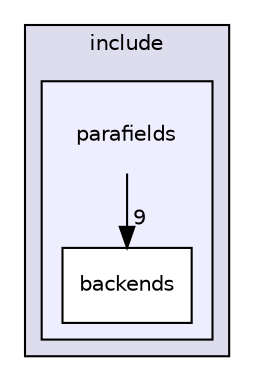 digraph "parafields" {
  compound=true
  node [ fontsize="10", fontname="Helvetica"];
  edge [ labelfontsize="10", labelfontname="Helvetica"];
  subgraph clusterdir_d44c64559bbebec7f509842c48db8b23 {
    graph [ bgcolor="#ddddee", pencolor="black", label="include" fontname="Helvetica", fontsize="10", URL="dir_d44c64559bbebec7f509842c48db8b23.html"]
  subgraph clusterdir_f1cf9fff43a340b5fb1246d6efff32e0 {
    graph [ bgcolor="#eeeeff", pencolor="black", label="" URL="dir_f1cf9fff43a340b5fb1246d6efff32e0.html"];
    dir_f1cf9fff43a340b5fb1246d6efff32e0 [shape=plaintext label="parafields"];
  dir_ea9e5c827facd80d4f763862135907ad [shape=box label="backends" fillcolor="white" style="filled" URL="dir_ea9e5c827facd80d4f763862135907ad.html"];
  }
  }
  dir_f1cf9fff43a340b5fb1246d6efff32e0->dir_ea9e5c827facd80d4f763862135907ad [headlabel="9", labeldistance=1.5 headhref="dir_000001_000002.html"];
}
